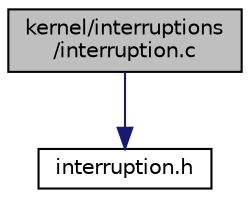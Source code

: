 digraph "kernel/interruptions/interruption.c"
{
  edge [fontname="Helvetica",fontsize="10",labelfontname="Helvetica",labelfontsize="10"];
  node [fontname="Helvetica",fontsize="10",shape=record];
  Node1 [label="kernel/interruptions\l/interruption.c",height=0.2,width=0.4,color="black", fillcolor="grey75", style="filled", fontcolor="black"];
  Node1 -> Node2 [color="midnightblue",fontsize="10",style="solid"];
  Node2 [label="interruption.h",height=0.2,width=0.4,color="black", fillcolor="white", style="filled",URL="$interruption_8h.html"];
}
